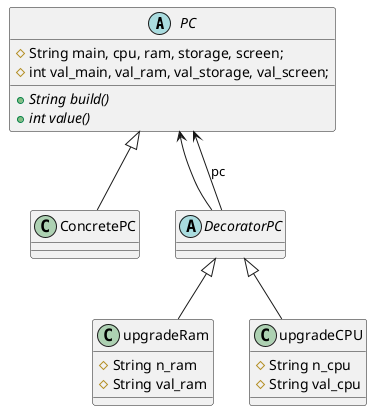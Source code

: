 @startuml
'https://plantuml.com/class-diagram

abstract class PC {
    #String main, cpu, ram, storage, screen;
    #int val_main, val_ram, val_storage, val_screen;
    +{abstract} String build()
    +{abstract} int value()
}

class ConcretePC {}

abstract class DecoratorPC {}

class upgradeRam {
    #String n_ram
    #String val_ram
}

class upgradeCPU {
    #String n_cpu
    #String val_cpu
}

PC <|-- ConcretePC
PC <-- DecoratorPC
DecoratorPC --> PC:pc
DecoratorPC <|-- upgradeRam
DecoratorPC <|-- upgradeCPU

@enduml